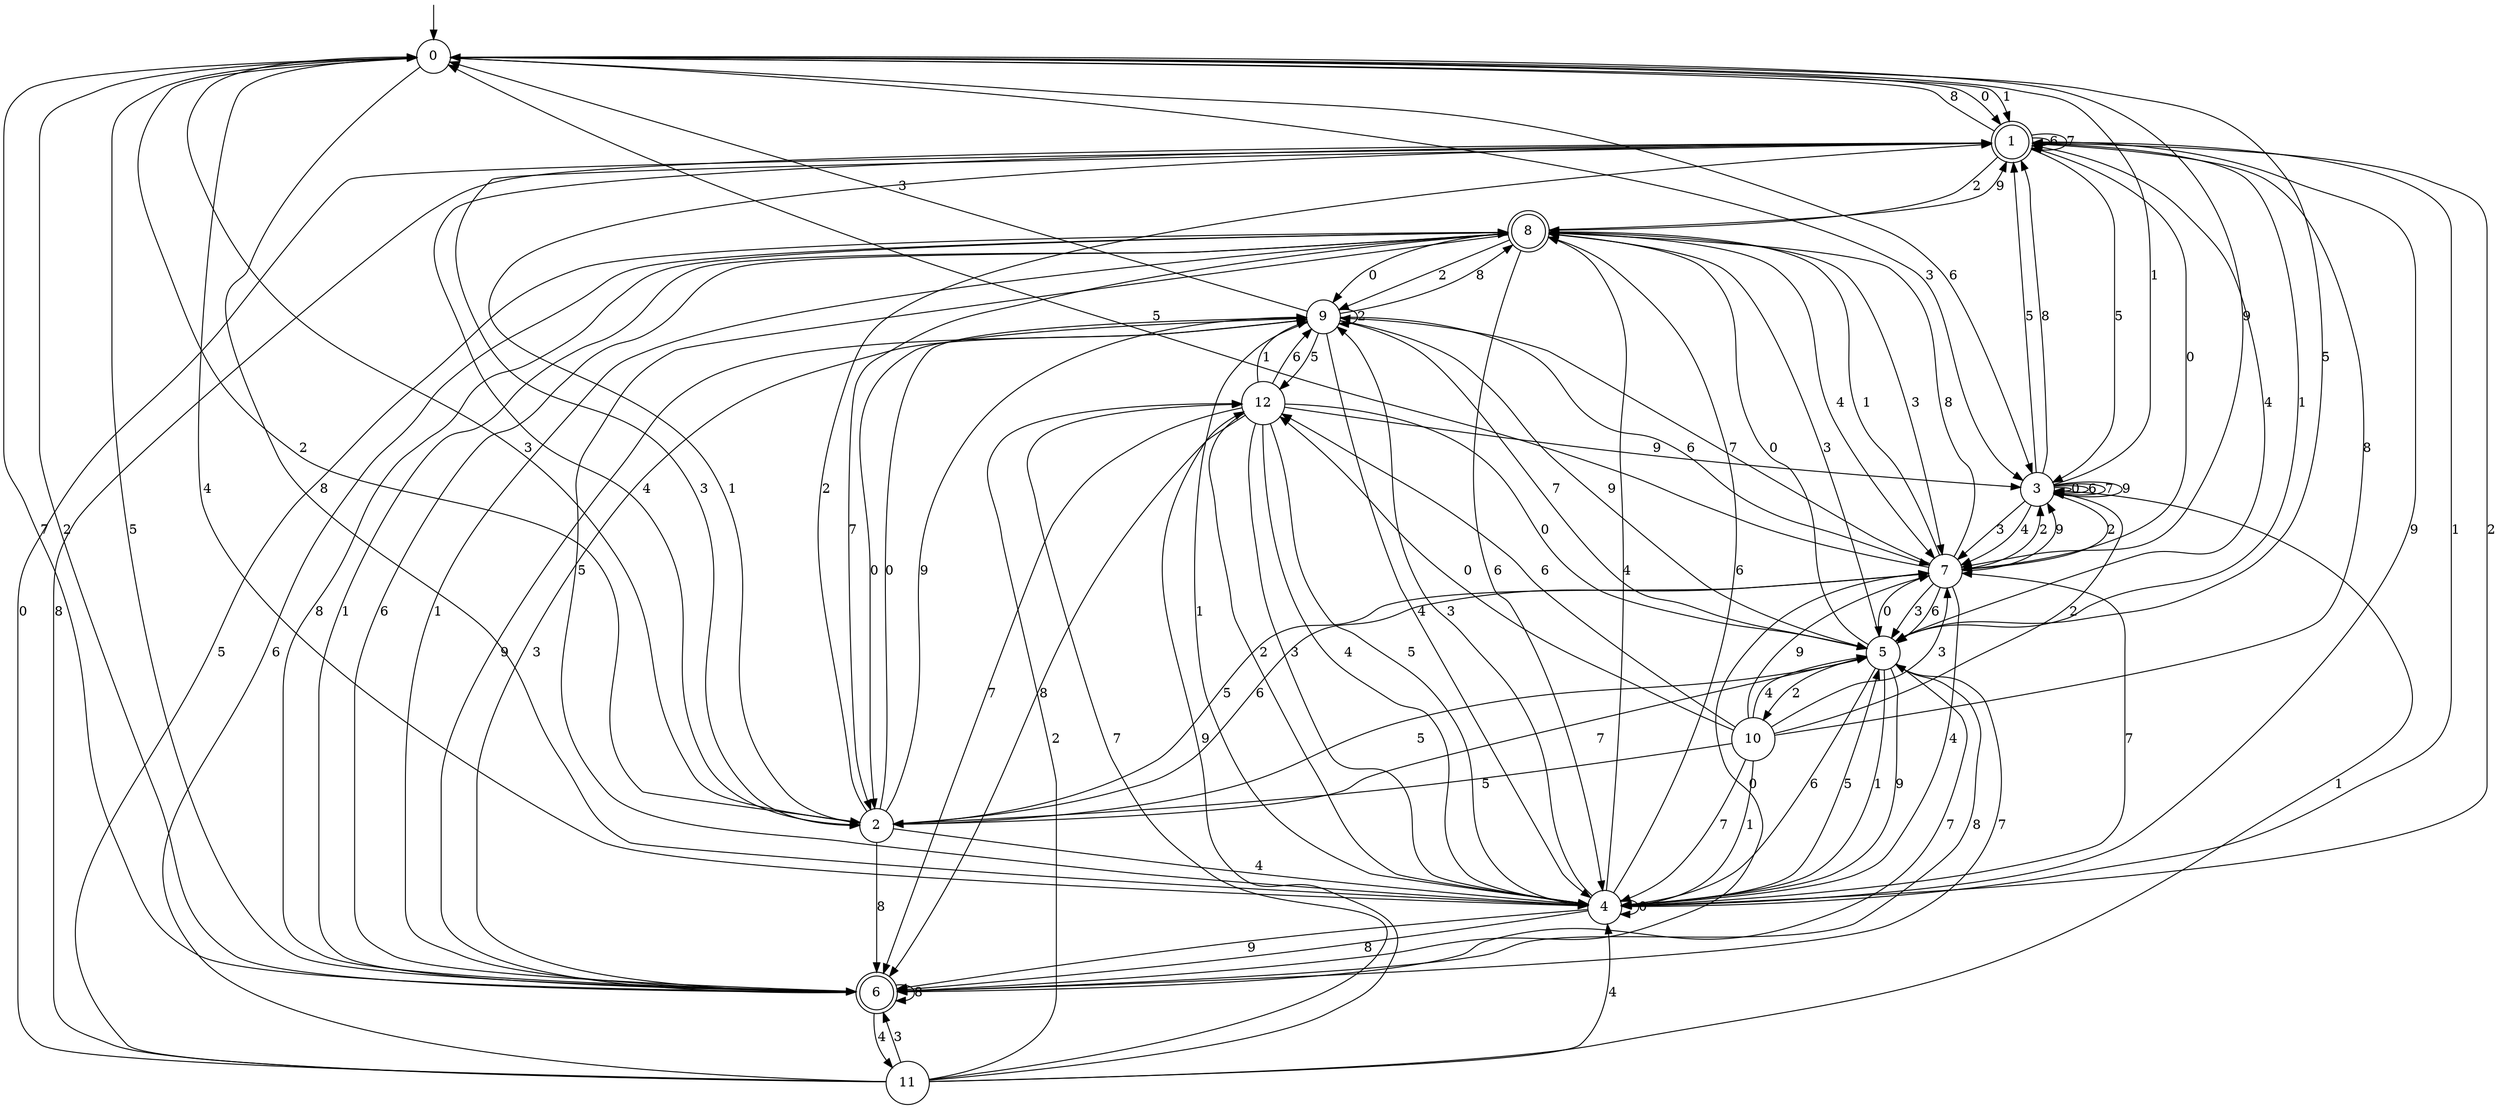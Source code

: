digraph g {

	s0 [shape="circle" label="0"];
	s1 [shape="doublecircle" label="1"];
	s2 [shape="circle" label="2"];
	s3 [shape="circle" label="3"];
	s4 [shape="circle" label="4"];
	s5 [shape="circle" label="5"];
	s6 [shape="doublecircle" label="6"];
	s7 [shape="circle" label="7"];
	s8 [shape="doublecircle" label="8"];
	s9 [shape="circle" label="9"];
	s10 [shape="circle" label="10"];
	s11 [shape="circle" label="11"];
	s12 [shape="circle" label="12"];
	s0 -> s1 [label="0"];
	s0 -> s1 [label="1"];
	s0 -> s2 [label="2"];
	s0 -> s3 [label="3"];
	s0 -> s4 [label="4"];
	s0 -> s5 [label="5"];
	s0 -> s3 [label="6"];
	s0 -> s6 [label="7"];
	s0 -> s4 [label="8"];
	s0 -> s7 [label="9"];
	s1 -> s7 [label="0"];
	s1 -> s5 [label="1"];
	s1 -> s8 [label="2"];
	s1 -> s2 [label="3"];
	s1 -> s2 [label="4"];
	s1 -> s3 [label="5"];
	s1 -> s1 [label="6"];
	s1 -> s1 [label="7"];
	s1 -> s0 [label="8"];
	s1 -> s4 [label="9"];
	s2 -> s9 [label="0"];
	s2 -> s1 [label="1"];
	s2 -> s1 [label="2"];
	s2 -> s0 [label="3"];
	s2 -> s4 [label="4"];
	s2 -> s7 [label="5"];
	s2 -> s7 [label="6"];
	s2 -> s5 [label="7"];
	s2 -> s6 [label="8"];
	s2 -> s9 [label="9"];
	s3 -> s3 [label="0"];
	s3 -> s0 [label="1"];
	s3 -> s7 [label="2"];
	s3 -> s7 [label="3"];
	s3 -> s7 [label="4"];
	s3 -> s1 [label="5"];
	s3 -> s3 [label="6"];
	s3 -> s3 [label="7"];
	s3 -> s1 [label="8"];
	s3 -> s3 [label="9"];
	s4 -> s4 [label="0"];
	s4 -> s1 [label="1"];
	s4 -> s1 [label="2"];
	s4 -> s9 [label="3"];
	s4 -> s8 [label="4"];
	s4 -> s5 [label="5"];
	s4 -> s8 [label="6"];
	s4 -> s7 [label="7"];
	s4 -> s6 [label="8"];
	s4 -> s6 [label="9"];
	s5 -> s8 [label="0"];
	s5 -> s4 [label="1"];
	s5 -> s10 [label="2"];
	s5 -> s8 [label="3"];
	s5 -> s1 [label="4"];
	s5 -> s2 [label="5"];
	s5 -> s4 [label="6"];
	s5 -> s6 [label="7"];
	s5 -> s6 [label="8"];
	s5 -> s4 [label="9"];
	s6 -> s7 [label="0"];
	s6 -> s8 [label="1"];
	s6 -> s0 [label="2"];
	s6 -> s9 [label="3"];
	s6 -> s11 [label="4"];
	s6 -> s0 [label="5"];
	s6 -> s8 [label="6"];
	s6 -> s5 [label="7"];
	s6 -> s6 [label="8"];
	s6 -> s9 [label="9"];
	s7 -> s5 [label="0"];
	s7 -> s8 [label="1"];
	s7 -> s3 [label="2"];
	s7 -> s5 [label="3"];
	s7 -> s4 [label="4"];
	s7 -> s0 [label="5"];
	s7 -> s5 [label="6"];
	s7 -> s9 [label="7"];
	s7 -> s8 [label="8"];
	s7 -> s3 [label="9"];
	s8 -> s9 [label="0"];
	s8 -> s6 [label="1"];
	s8 -> s9 [label="2"];
	s8 -> s7 [label="3"];
	s8 -> s7 [label="4"];
	s8 -> s4 [label="5"];
	s8 -> s4 [label="6"];
	s8 -> s2 [label="7"];
	s8 -> s6 [label="8"];
	s8 -> s1 [label="9"];
	s9 -> s2 [label="0"];
	s9 -> s4 [label="1"];
	s9 -> s9 [label="2"];
	s9 -> s0 [label="3"];
	s9 -> s4 [label="4"];
	s9 -> s12 [label="5"];
	s9 -> s7 [label="6"];
	s9 -> s5 [label="7"];
	s9 -> s8 [label="8"];
	s9 -> s5 [label="9"];
	s10 -> s12 [label="0"];
	s10 -> s4 [label="1"];
	s10 -> s3 [label="2"];
	s10 -> s7 [label="3"];
	s10 -> s5 [label="4"];
	s10 -> s2 [label="5"];
	s10 -> s12 [label="6"];
	s10 -> s4 [label="7"];
	s10 -> s1 [label="8"];
	s10 -> s7 [label="9"];
	s11 -> s1 [label="0"];
	s11 -> s3 [label="1"];
	s11 -> s12 [label="2"];
	s11 -> s6 [label="3"];
	s11 -> s4 [label="4"];
	s11 -> s8 [label="5"];
	s11 -> s8 [label="6"];
	s11 -> s12 [label="7"];
	s11 -> s1 [label="8"];
	s11 -> s12 [label="9"];
	s12 -> s5 [label="0"];
	s12 -> s9 [label="1"];
	s12 -> s4 [label="2"];
	s12 -> s4 [label="3"];
	s12 -> s4 [label="4"];
	s12 -> s4 [label="5"];
	s12 -> s9 [label="6"];
	s12 -> s6 [label="7"];
	s12 -> s6 [label="8"];
	s12 -> s3 [label="9"];

__start0 [label="" shape="none" width="0" height="0"];
__start0 -> s0;

}
